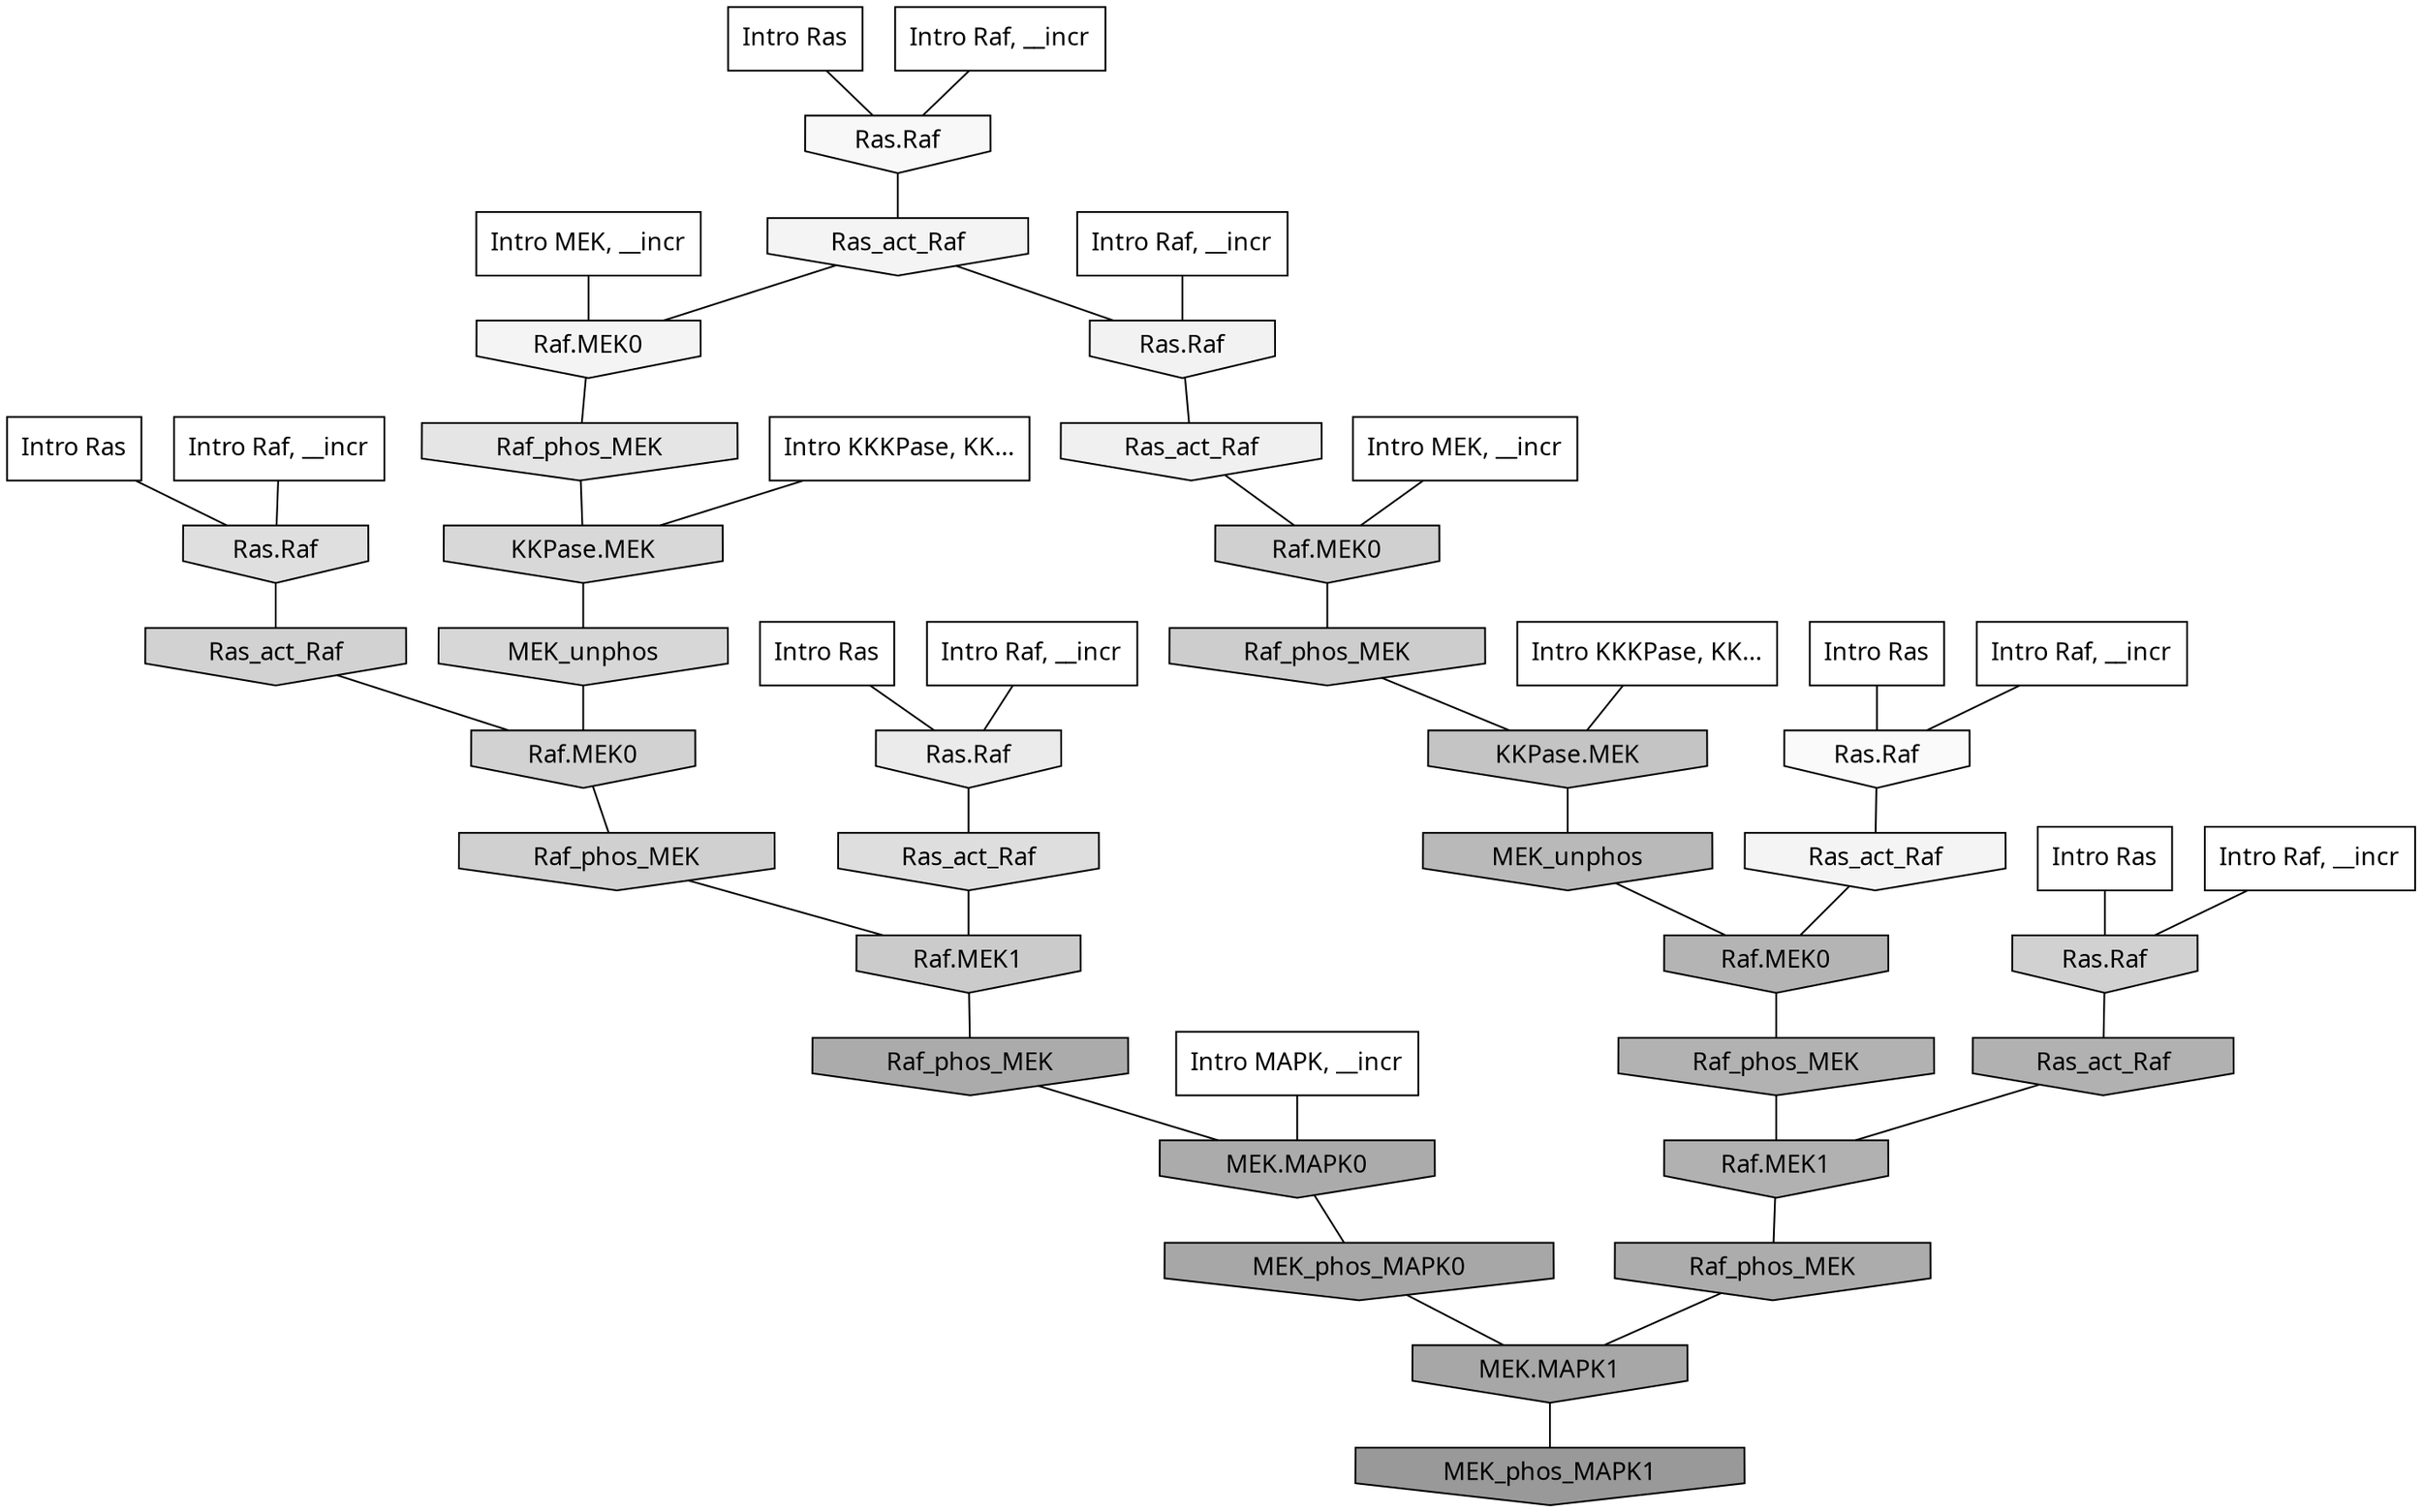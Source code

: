 digraph G{
  rankdir="TB";
  ranksep=0.30;
  node [fontname="CMU Serif"];
  edge [fontname="CMU Serif"];
  
  3 [label="Intro Ras", shape=rectangle, style=filled, fillcolor="0.000 0.000 1.000"]
  
  13 [label="Intro Ras", shape=rectangle, style=filled, fillcolor="0.000 0.000 1.000"]
  
  14 [label="Intro Ras", shape=rectangle, style=filled, fillcolor="0.000 0.000 1.000"]
  
  15 [label="Intro Ras", shape=rectangle, style=filled, fillcolor="0.000 0.000 1.000"]
  
  59 [label="Intro Ras", shape=rectangle, style=filled, fillcolor="0.000 0.000 1.000"]
  
  181 [label="Intro Raf, __incr", shape=rectangle, style=filled, fillcolor="0.000 0.000 1.000"]
  
  196 [label="Intro Raf, __incr", shape=rectangle, style=filled, fillcolor="0.000 0.000 1.000"]
  
  644 [label="Intro Raf, __incr", shape=rectangle, style=filled, fillcolor="0.000 0.000 1.000"]
  
  681 [label="Intro Raf, __incr", shape=rectangle, style=filled, fillcolor="0.000 0.000 1.000"]
  
  798 [label="Intro Raf, __incr", shape=rectangle, style=filled, fillcolor="0.000 0.000 1.000"]
  
  965 [label="Intro Raf, __incr", shape=rectangle, style=filled, fillcolor="0.000 0.000 1.000"]
  
  1104 [label="Intro MEK, __incr", shape=rectangle, style=filled, fillcolor="0.000 0.000 1.000"]
  
  1334 [label="Intro MEK, __incr", shape=rectangle, style=filled, fillcolor="0.000 0.000 1.000"]
  
  2694 [label="Intro MAPK, __incr", shape=rectangle, style=filled, fillcolor="0.000 0.000 1.000"]
  
  3110 [label="Intro KKKPase, KK...", shape=rectangle, style=filled, fillcolor="0.000 0.000 1.000"]
  
  3126 [label="Intro KKKPase, KK...", shape=rectangle, style=filled, fillcolor="0.000 0.000 1.000"]
  
  3470 [label="Ras.Raf", shape=invhouse, style=filled, fillcolor="0.000 0.000 0.980"]
  
  3547 [label="Ras.Raf", shape=invhouse, style=filled, fillcolor="0.000 0.000 0.970"]
  
  3685 [label="Ras_act_Raf", shape=invhouse, style=filled, fillcolor="0.000 0.000 0.957"]
  
  3705 [label="Ras_act_Raf", shape=invhouse, style=filled, fillcolor="0.000 0.000 0.955"]
  
  3710 [label="Raf.MEK0", shape=invhouse, style=filled, fillcolor="0.000 0.000 0.955"]
  
  3834 [label="Ras.Raf", shape=invhouse, style=filled, fillcolor="0.000 0.000 0.948"]
  
  3944 [label="Ras_act_Raf", shape=invhouse, style=filled, fillcolor="0.000 0.000 0.941"]
  
  4340 [label="Ras.Raf", shape=invhouse, style=filled, fillcolor="0.000 0.000 0.919"]
  
  4815 [label="Raf_phos_MEK", shape=invhouse, style=filled, fillcolor="0.000 0.000 0.896"]
  
  5297 [label="Ras.Raf", shape=invhouse, style=filled, fillcolor="0.000 0.000 0.872"]
  
  5377 [label="Ras_act_Raf", shape=invhouse, style=filled, fillcolor="0.000 0.000 0.869"]
  
  5861 [label="KKPase.MEK", shape=invhouse, style=filled, fillcolor="0.000 0.000 0.846"]
  
  5945 [label="MEK_unphos", shape=invhouse, style=filled, fillcolor="0.000 0.000 0.843"]
  
  6512 [label="Ras_act_Raf", shape=invhouse, style=filled, fillcolor="0.000 0.000 0.821"]
  
  6514 [label="Raf.MEK0", shape=invhouse, style=filled, fillcolor="0.000 0.000 0.821"]
  
  6621 [label="Ras.Raf", shape=invhouse, style=filled, fillcolor="0.000 0.000 0.818"]
  
  6689 [label="Raf_phos_MEK", shape=invhouse, style=filled, fillcolor="0.000 0.000 0.815"]
  
  6714 [label="Raf.MEK0", shape=invhouse, style=filled, fillcolor="0.000 0.000 0.814"]
  
  7163 [label="Raf_phos_MEK", shape=invhouse, style=filled, fillcolor="0.000 0.000 0.802"]
  
  7380 [label="Raf.MEK1", shape=invhouse, style=filled, fillcolor="0.000 0.000 0.796"]
  
  8562 [label="KKPase.MEK", shape=invhouse, style=filled, fillcolor="0.000 0.000 0.766"]
  
  10851 [label="MEK_unphos", shape=invhouse, style=filled, fillcolor="0.000 0.000 0.723"]
  
  12029 [label="Raf.MEK0", shape=invhouse, style=filled, fillcolor="0.000 0.000 0.705"]
  
  12719 [label="Raf_phos_MEK", shape=invhouse, style=filled, fillcolor="0.000 0.000 0.696"]
  
  12988 [label="Ras_act_Raf", shape=invhouse, style=filled, fillcolor="0.000 0.000 0.692"]
  
  12990 [label="Raf.MEK1", shape=invhouse, style=filled, fillcolor="0.000 0.000 0.692"]
  
  14784 [label="Raf_phos_MEK", shape=invhouse, style=filled, fillcolor="0.000 0.000 0.672"]
  
  14802 [label="Raf_phos_MEK", shape=invhouse, style=filled, fillcolor="0.000 0.000 0.671"]
  
  14805 [label="MEK.MAPK0", shape=invhouse, style=filled, fillcolor="0.000 0.000 0.671"]
  
  15926 [label="MEK_phos_MAPK0", shape=invhouse, style=filled, fillcolor="0.000 0.000 0.655"]
  
  15927 [label="MEK.MAPK1", shape=invhouse, style=filled, fillcolor="0.000 0.000 0.655"]
  
  18168 [label="MEK_phos_MAPK1", shape=invhouse, style=filled, fillcolor="0.000 0.000 0.600"]
  
  
  15927 -> 18168 [dir=none, color="0.000 0.000 0.000"] 
  15926 -> 15927 [dir=none, color="0.000 0.000 0.000"] 
  14805 -> 15926 [dir=none, color="0.000 0.000 0.000"] 
  14802 -> 14805 [dir=none, color="0.000 0.000 0.000"] 
  14784 -> 15927 [dir=none, color="0.000 0.000 0.000"] 
  12990 -> 14784 [dir=none, color="0.000 0.000 0.000"] 
  12988 -> 12990 [dir=none, color="0.000 0.000 0.000"] 
  12719 -> 12990 [dir=none, color="0.000 0.000 0.000"] 
  12029 -> 12719 [dir=none, color="0.000 0.000 0.000"] 
  10851 -> 12029 [dir=none, color="0.000 0.000 0.000"] 
  8562 -> 10851 [dir=none, color="0.000 0.000 0.000"] 
  7380 -> 14802 [dir=none, color="0.000 0.000 0.000"] 
  7163 -> 8562 [dir=none, color="0.000 0.000 0.000"] 
  6714 -> 7163 [dir=none, color="0.000 0.000 0.000"] 
  6689 -> 7380 [dir=none, color="0.000 0.000 0.000"] 
  6621 -> 12988 [dir=none, color="0.000 0.000 0.000"] 
  6514 -> 6689 [dir=none, color="0.000 0.000 0.000"] 
  6512 -> 6514 [dir=none, color="0.000 0.000 0.000"] 
  5945 -> 6514 [dir=none, color="0.000 0.000 0.000"] 
  5861 -> 5945 [dir=none, color="0.000 0.000 0.000"] 
  5377 -> 7380 [dir=none, color="0.000 0.000 0.000"] 
  5297 -> 6512 [dir=none, color="0.000 0.000 0.000"] 
  4815 -> 5861 [dir=none, color="0.000 0.000 0.000"] 
  4340 -> 5377 [dir=none, color="0.000 0.000 0.000"] 
  3944 -> 6714 [dir=none, color="0.000 0.000 0.000"] 
  3834 -> 3944 [dir=none, color="0.000 0.000 0.000"] 
  3710 -> 4815 [dir=none, color="0.000 0.000 0.000"] 
  3705 -> 3710 [dir=none, color="0.000 0.000 0.000"] 
  3705 -> 3834 [dir=none, color="0.000 0.000 0.000"] 
  3685 -> 12029 [dir=none, color="0.000 0.000 0.000"] 
  3547 -> 3705 [dir=none, color="0.000 0.000 0.000"] 
  3470 -> 3685 [dir=none, color="0.000 0.000 0.000"] 
  3126 -> 8562 [dir=none, color="0.000 0.000 0.000"] 
  3110 -> 5861 [dir=none, color="0.000 0.000 0.000"] 
  2694 -> 14805 [dir=none, color="0.000 0.000 0.000"] 
  1334 -> 6714 [dir=none, color="0.000 0.000 0.000"] 
  1104 -> 3710 [dir=none, color="0.000 0.000 0.000"] 
  965 -> 3547 [dir=none, color="0.000 0.000 0.000"] 
  798 -> 5297 [dir=none, color="0.000 0.000 0.000"] 
  681 -> 3834 [dir=none, color="0.000 0.000 0.000"] 
  644 -> 3470 [dir=none, color="0.000 0.000 0.000"] 
  196 -> 6621 [dir=none, color="0.000 0.000 0.000"] 
  181 -> 4340 [dir=none, color="0.000 0.000 0.000"] 
  59 -> 6621 [dir=none, color="0.000 0.000 0.000"] 
  15 -> 5297 [dir=none, color="0.000 0.000 0.000"] 
  14 -> 4340 [dir=none, color="0.000 0.000 0.000"] 
  13 -> 3470 [dir=none, color="0.000 0.000 0.000"] 
  3 -> 3547 [dir=none, color="0.000 0.000 0.000"] 
  
  }
